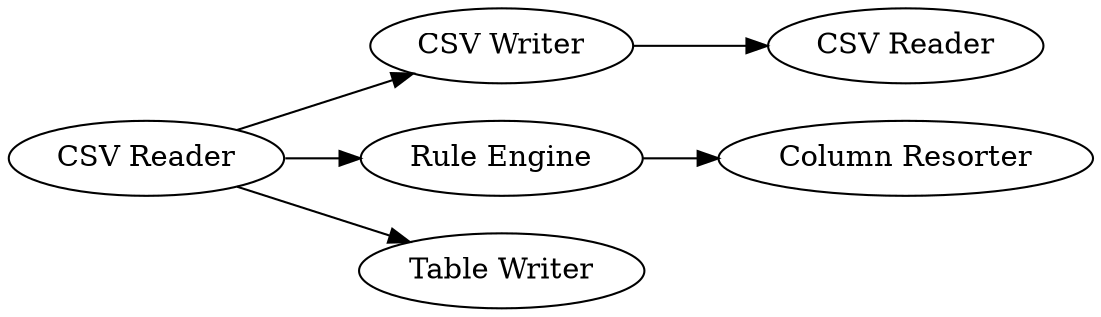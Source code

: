 digraph {
	3 -> 4
	5 -> 6
	1 -> 2
	1 -> 3
	1 -> 5
	5 [label="Rule Engine"]
	1 [label="CSV Reader"]
	4 [label="CSV Reader"]
	6 [label="Column Resorter"]
	3 [label="CSV Writer"]
	2 [label="Table Writer"]
	rankdir=LR
}
